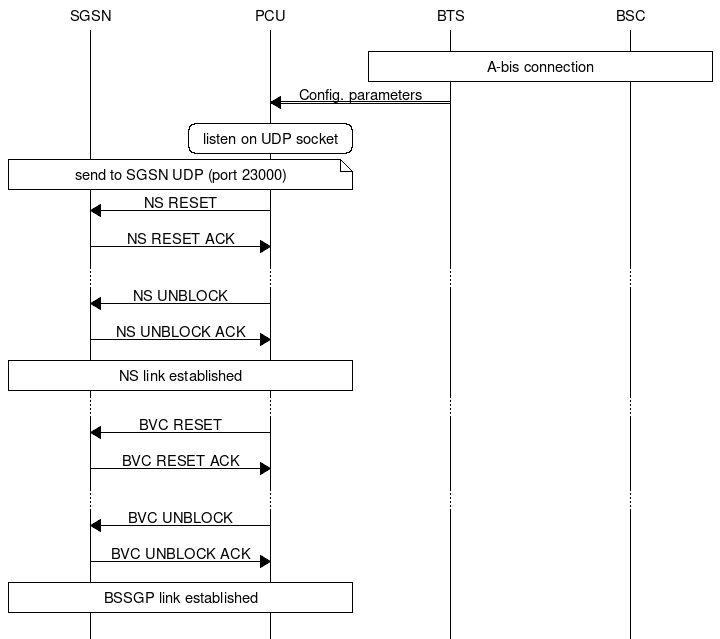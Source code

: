 msc {
	hscale="1.2";
	sgsn [label="SGSN"], pcu [label="PCU"], bts [label="BTS"], bsc [label="BSC"];

	|||;
	bts box bsc [label="A-bis connection"];
	pcu <: bts  [label="Config. parameters"];
	pcu rbox pcu [label="listen on UDP socket"];
	pcu note sgsn [label="send to SGSN UDP (port 23000)"];
	pcu => sgsn [label="NS RESET"];
	pcu <= sgsn [label="NS RESET ACK"];
	...;
	pcu => sgsn [label="NS UNBLOCK"];
	pcu <= sgsn [label="NS UNBLOCK ACK"];
	pcu box sgsn [label="NS link established"];
	...;
	pcu => sgsn [label="BVC RESET"];
	pcu <= sgsn [label="BVC RESET ACK"];
	...;
	pcu => sgsn [label="BVC UNBLOCK"];
	pcu <= sgsn [label="BVC UNBLOCK ACK"];
	pcu box sgsn [label="BSSGP link established"];
	|||;
}
